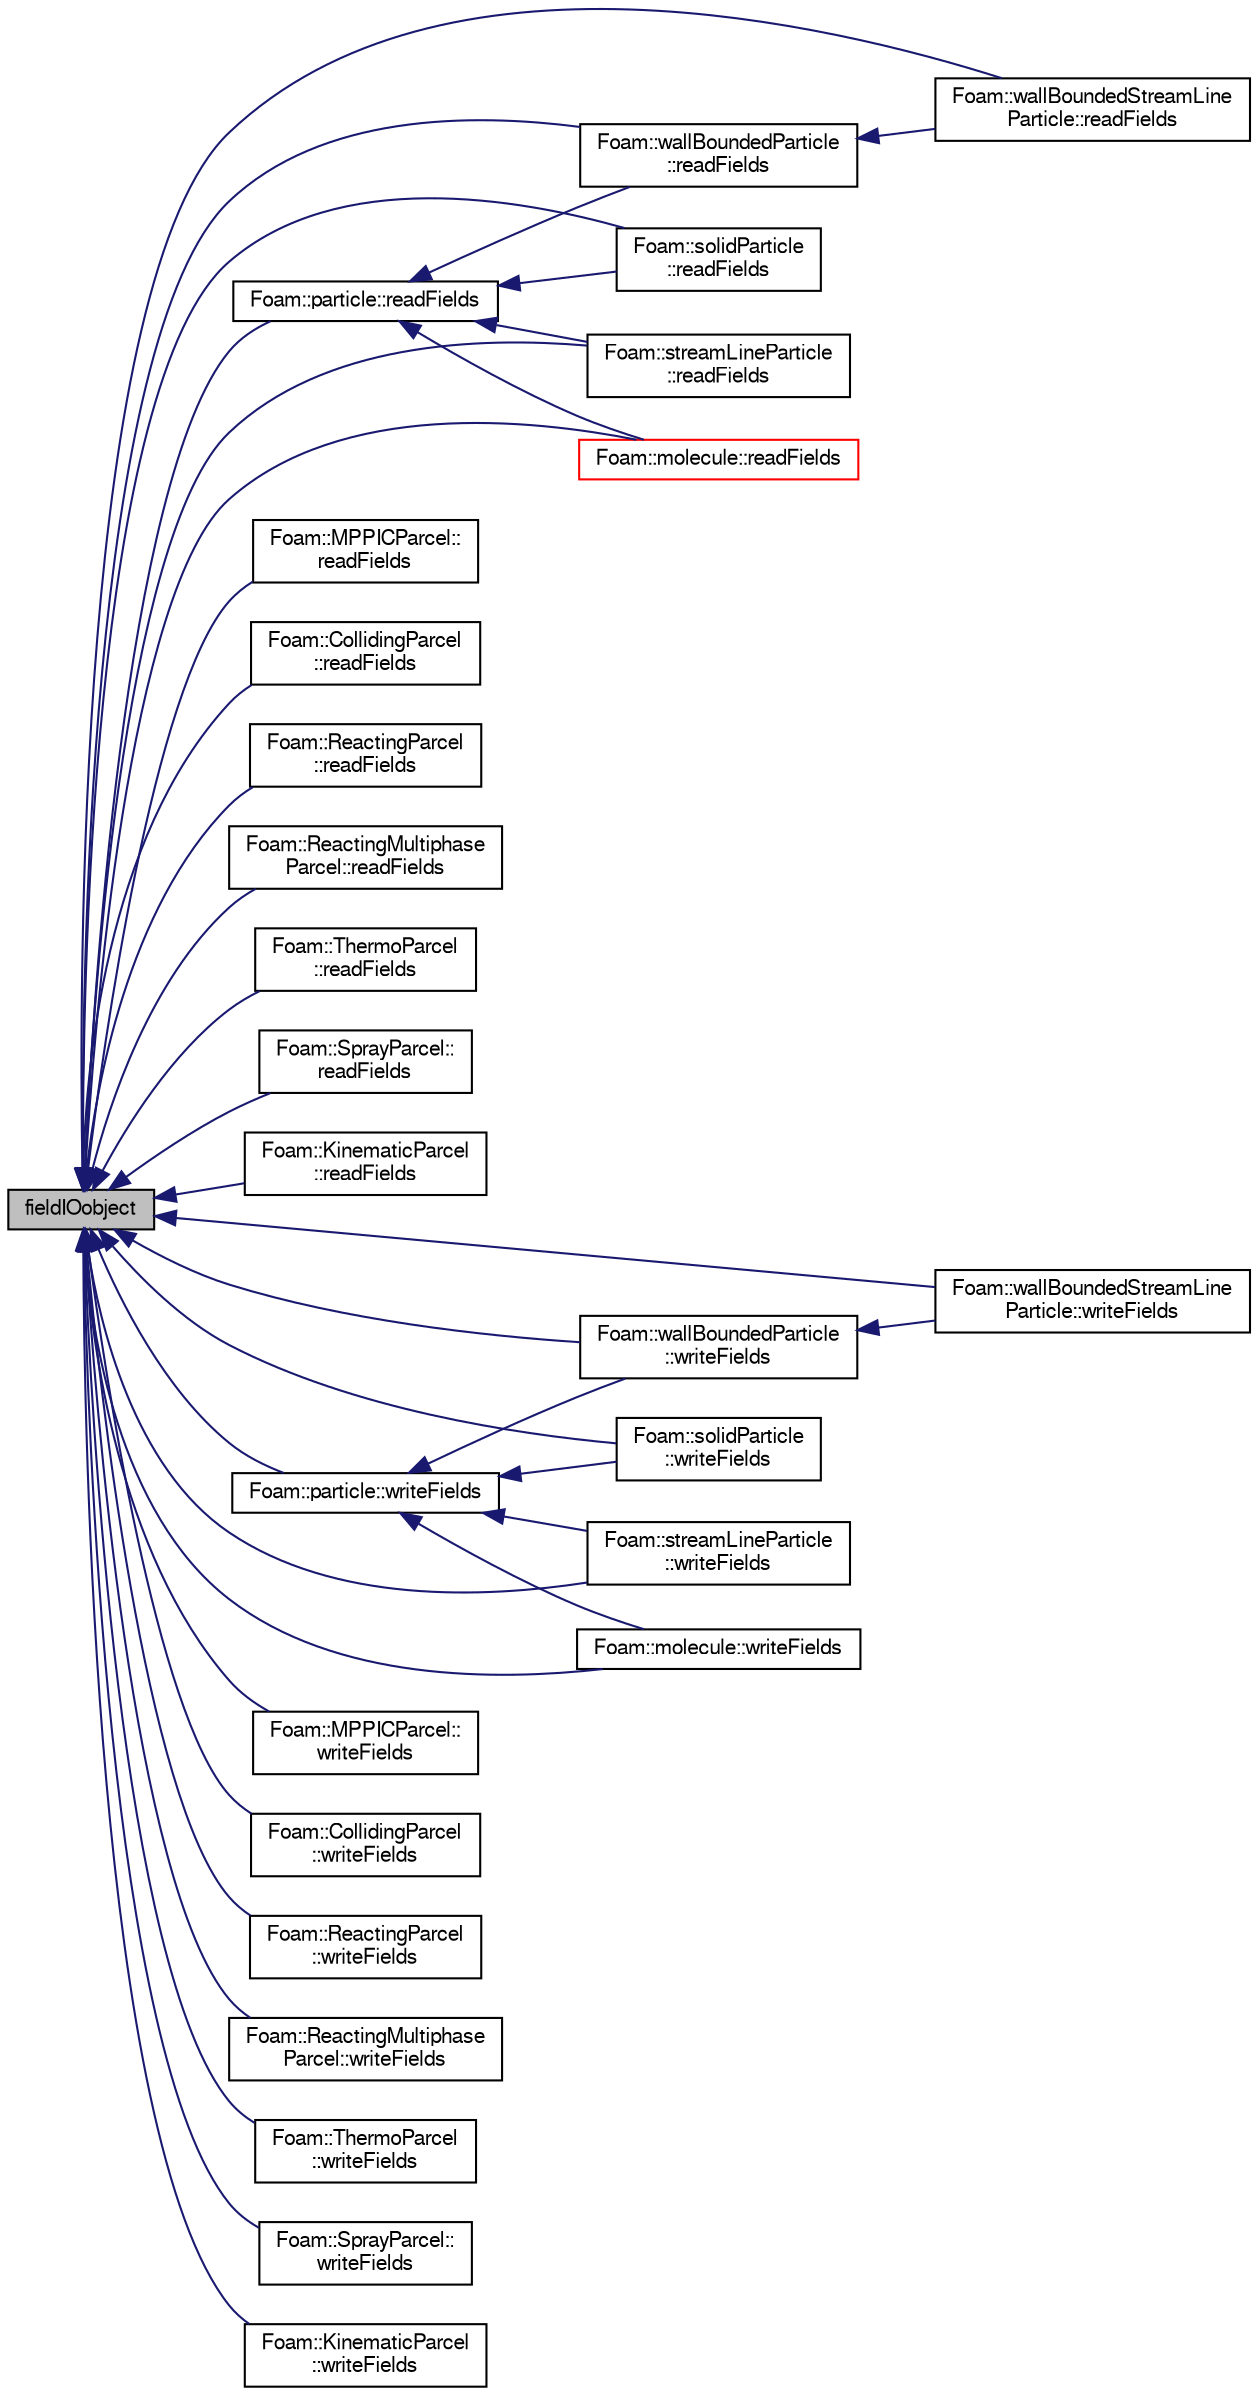 digraph "fieldIOobject"
{
  bgcolor="transparent";
  edge [fontname="FreeSans",fontsize="10",labelfontname="FreeSans",labelfontsize="10"];
  node [fontname="FreeSans",fontsize="10",shape=record];
  rankdir="LR";
  Node1 [label="fieldIOobject",height=0.2,width=0.4,color="black", fillcolor="grey75", style="filled" fontcolor="black"];
  Node1 -> Node2 [dir="back",color="midnightblue",fontsize="10",style="solid",fontname="FreeSans"];
  Node2 [label="Foam::wallBoundedStreamLine\lParticle::readFields",height=0.2,width=0.4,color="black",URL="$a02754.html#ae1b5d2c10ca3d41e997a390d1dca1853",tooltip="Read. "];
  Node1 -> Node3 [dir="back",color="midnightblue",fontsize="10",style="solid",fontname="FreeSans"];
  Node3 [label="Foam::solidParticle\l::readFields",height=0.2,width=0.4,color="black",URL="$a02304.html#ac7cf0a4e59ebca835e0e428904eecb41"];
  Node1 -> Node4 [dir="back",color="midnightblue",fontsize="10",style="solid",fontname="FreeSans"];
  Node4 [label="Foam::MPPICParcel::\lreadFields",height=0.2,width=0.4,color="black",URL="$a01494.html#ae1118a08fed2fe58c47d9142f0f131af",tooltip="Read. "];
  Node1 -> Node5 [dir="back",color="midnightblue",fontsize="10",style="solid",fontname="FreeSans"];
  Node5 [label="Foam::streamLineParticle\l::readFields",height=0.2,width=0.4,color="black",URL="$a02387.html#a6dcd4895ca674d477a9117e63ea82691",tooltip="Read. "];
  Node1 -> Node6 [dir="back",color="midnightblue",fontsize="10",style="solid",fontname="FreeSans"];
  Node6 [label="Foam::CollidingParcel\l::readFields",height=0.2,width=0.4,color="black",URL="$a00301.html#ae1118a08fed2fe58c47d9142f0f131af",tooltip="Read. "];
  Node1 -> Node7 [dir="back",color="midnightblue",fontsize="10",style="solid",fontname="FreeSans"];
  Node7 [label="Foam::wallBoundedParticle\l::readFields",height=0.2,width=0.4,color="black",URL="$a02752.html#aeb3ed2213b2b23bf4544856579583441",tooltip="Read. "];
  Node7 -> Node2 [dir="back",color="midnightblue",fontsize="10",style="solid",fontname="FreeSans"];
  Node1 -> Node8 [dir="back",color="midnightblue",fontsize="10",style="solid",fontname="FreeSans"];
  Node8 [label="Foam::molecule::readFields",height=0.2,width=0.4,color="red",URL="$a01478.html#acb3924c097c11bf0acea90e570b814d0"];
  Node1 -> Node9 [dir="back",color="midnightblue",fontsize="10",style="solid",fontname="FreeSans"];
  Node9 [label="Foam::ReactingParcel\l::readFields",height=0.2,width=0.4,color="black",URL="$a02030.html#aef842d059922eaaa167c7b8c37378e17",tooltip="Read. "];
  Node1 -> Node10 [dir="back",color="midnightblue",fontsize="10",style="solid",fontname="FreeSans"];
  Node10 [label="Foam::ReactingMultiphase\lParcel::readFields",height=0.2,width=0.4,color="black",URL="$a02025.html#aef842d059922eaaa167c7b8c37378e17",tooltip="Read. "];
  Node1 -> Node11 [dir="back",color="midnightblue",fontsize="10",style="solid",fontname="FreeSans"];
  Node11 [label="Foam::ThermoParcel\l::readFields",height=0.2,width=0.4,color="black",URL="$a02522.html#ae1118a08fed2fe58c47d9142f0f131af",tooltip="Read. "];
  Node1 -> Node12 [dir="back",color="midnightblue",fontsize="10",style="solid",fontname="FreeSans"];
  Node12 [label="Foam::SprayParcel::\lreadFields",height=0.2,width=0.4,color="black",URL="$a02342.html#aef842d059922eaaa167c7b8c37378e17",tooltip="Read. "];
  Node1 -> Node13 [dir="back",color="midnightblue",fontsize="10",style="solid",fontname="FreeSans"];
  Node13 [label="Foam::particle::readFields",height=0.2,width=0.4,color="black",URL="$a01725.html#ae1118a08fed2fe58c47d9142f0f131af",tooltip="Read the fields associated with the owner cloud. "];
  Node13 -> Node8 [dir="back",color="midnightblue",fontsize="10",style="solid",fontname="FreeSans"];
  Node13 -> Node3 [dir="back",color="midnightblue",fontsize="10",style="solid",fontname="FreeSans"];
  Node13 -> Node5 [dir="back",color="midnightblue",fontsize="10",style="solid",fontname="FreeSans"];
  Node13 -> Node7 [dir="back",color="midnightblue",fontsize="10",style="solid",fontname="FreeSans"];
  Node1 -> Node14 [dir="back",color="midnightblue",fontsize="10",style="solid",fontname="FreeSans"];
  Node14 [label="Foam::KinematicParcel\l::readFields",height=0.2,width=0.4,color="black",URL="$a01196.html#ae1118a08fed2fe58c47d9142f0f131af",tooltip="Read. "];
  Node1 -> Node15 [dir="back",color="midnightblue",fontsize="10",style="solid",fontname="FreeSans"];
  Node15 [label="Foam::wallBoundedStreamLine\lParticle::writeFields",height=0.2,width=0.4,color="black",URL="$a02754.html#a25e85e5addaa945c0e2de4205d3662e9",tooltip="Write. "];
  Node1 -> Node16 [dir="back",color="midnightblue",fontsize="10",style="solid",fontname="FreeSans"];
  Node16 [label="Foam::solidParticle\l::writeFields",height=0.2,width=0.4,color="black",URL="$a02304.html#ae8ec839877d43a55d64c270034768f28"];
  Node1 -> Node17 [dir="back",color="midnightblue",fontsize="10",style="solid",fontname="FreeSans"];
  Node17 [label="Foam::MPPICParcel::\lwriteFields",height=0.2,width=0.4,color="black",URL="$a01494.html#a906eddb9c2a5710c531a5a57276cc18e",tooltip="Write. "];
  Node1 -> Node18 [dir="back",color="midnightblue",fontsize="10",style="solid",fontname="FreeSans"];
  Node18 [label="Foam::streamLineParticle\l::writeFields",height=0.2,width=0.4,color="black",URL="$a02387.html#a0fcb040c7c92b8688ec467a198591e80",tooltip="Write. "];
  Node1 -> Node19 [dir="back",color="midnightblue",fontsize="10",style="solid",fontname="FreeSans"];
  Node19 [label="Foam::CollidingParcel\l::writeFields",height=0.2,width=0.4,color="black",URL="$a00301.html#a906eddb9c2a5710c531a5a57276cc18e",tooltip="Write. "];
  Node1 -> Node20 [dir="back",color="midnightblue",fontsize="10",style="solid",fontname="FreeSans"];
  Node20 [label="Foam::wallBoundedParticle\l::writeFields",height=0.2,width=0.4,color="black",URL="$a02752.html#a4b6c8e48b13c9a29be2b1141c69b7277",tooltip="Write. "];
  Node20 -> Node15 [dir="back",color="midnightblue",fontsize="10",style="solid",fontname="FreeSans"];
  Node1 -> Node21 [dir="back",color="midnightblue",fontsize="10",style="solid",fontname="FreeSans"];
  Node21 [label="Foam::molecule::writeFields",height=0.2,width=0.4,color="black",URL="$a01478.html#aa4b4162953822603a8cfb0ee3ca761c0"];
  Node1 -> Node22 [dir="back",color="midnightblue",fontsize="10",style="solid",fontname="FreeSans"];
  Node22 [label="Foam::ReactingParcel\l::writeFields",height=0.2,width=0.4,color="black",URL="$a02030.html#a64adf0008b4736131ce199c3a2c5ffd7",tooltip="Write. "];
  Node1 -> Node23 [dir="back",color="midnightblue",fontsize="10",style="solid",fontname="FreeSans"];
  Node23 [label="Foam::ReactingMultiphase\lParcel::writeFields",height=0.2,width=0.4,color="black",URL="$a02025.html#a64adf0008b4736131ce199c3a2c5ffd7",tooltip="Write. "];
  Node1 -> Node24 [dir="back",color="midnightblue",fontsize="10",style="solid",fontname="FreeSans"];
  Node24 [label="Foam::ThermoParcel\l::writeFields",height=0.2,width=0.4,color="black",URL="$a02522.html#a906eddb9c2a5710c531a5a57276cc18e",tooltip="Write. "];
  Node1 -> Node25 [dir="back",color="midnightblue",fontsize="10",style="solid",fontname="FreeSans"];
  Node25 [label="Foam::SprayParcel::\lwriteFields",height=0.2,width=0.4,color="black",URL="$a02342.html#a64adf0008b4736131ce199c3a2c5ffd7",tooltip="Write. "];
  Node1 -> Node26 [dir="back",color="midnightblue",fontsize="10",style="solid",fontname="FreeSans"];
  Node26 [label="Foam::particle::writeFields",height=0.2,width=0.4,color="black",URL="$a01725.html#a906eddb9c2a5710c531a5a57276cc18e",tooltip="Write the fields associated with the owner cloud. "];
  Node26 -> Node21 [dir="back",color="midnightblue",fontsize="10",style="solid",fontname="FreeSans"];
  Node26 -> Node16 [dir="back",color="midnightblue",fontsize="10",style="solid",fontname="FreeSans"];
  Node26 -> Node18 [dir="back",color="midnightblue",fontsize="10",style="solid",fontname="FreeSans"];
  Node26 -> Node20 [dir="back",color="midnightblue",fontsize="10",style="solid",fontname="FreeSans"];
  Node1 -> Node27 [dir="back",color="midnightblue",fontsize="10",style="solid",fontname="FreeSans"];
  Node27 [label="Foam::KinematicParcel\l::writeFields",height=0.2,width=0.4,color="black",URL="$a01196.html#a906eddb9c2a5710c531a5a57276cc18e",tooltip="Write. "];
}
